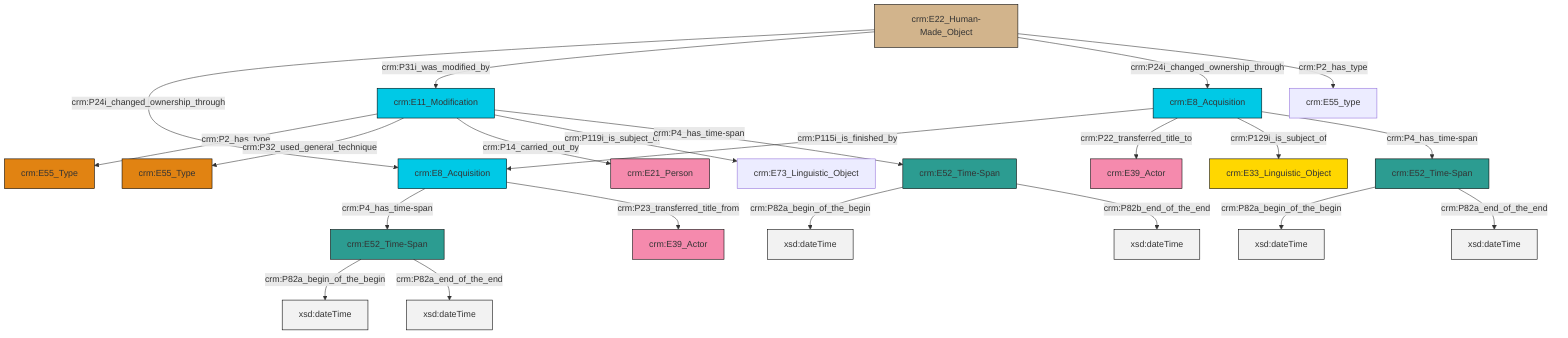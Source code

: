 graph TD
classDef Literal fill:#f2f2f2,stroke:#000000;
classDef CRM_Entity fill:#FFFFFF,stroke:#000000;
classDef Temporal_Entity fill:#00C9E6, stroke:#000000;
classDef Type fill:#E18312, stroke:#000000;
classDef Time-Span fill:#2C9C91, stroke:#000000;
classDef Appellation fill:#FFEB7F, stroke:#000000;
classDef Place fill:#008836, stroke:#000000;
classDef Persistent_Item fill:#B266B2, stroke:#000000;
classDef Conceptual_Object fill:#FFD700, stroke:#000000;
classDef Physical_Thing fill:#D2B48C, stroke:#000000;
classDef Actor fill:#f58aad, stroke:#000000;
classDef PC_Classes fill:#4ce600, stroke:#000000;
classDef Multi fill:#cccccc,stroke:#000000;

2["crm:E52_Time-Span"]:::Time-Span -->|crm:P82a_begin_of_the_begin| 3[xsd:dateTime]:::Literal
6["crm:E52_Time-Span"]:::Time-Span -->|crm:P82a_begin_of_the_begin| 7[xsd:dateTime]:::Literal
2["crm:E52_Time-Span"]:::Time-Span -->|crm:P82b_end_of_the_end| 8[xsd:dateTime]:::Literal
9["crm:E8_Acquisition"]:::Temporal_Entity -->|crm:P115i_is_finished_by| 10["crm:E8_Acquisition"]:::Temporal_Entity
11["crm:E11_Modification"]:::Temporal_Entity -->|crm:P2_has_type| 12["crm:E55_Type"]:::Type
13["crm:E22_Human-Made_Object"]:::Physical_Thing -->|crm:P24i_changed_ownership_through| 10["crm:E8_Acquisition"]:::Temporal_Entity
9["crm:E8_Acquisition"]:::Temporal_Entity -->|crm:P22_transferred_title_to| 15["crm:E39_Actor"]:::Actor
16["crm:E52_Time-Span"]:::Time-Span -->|crm:P82a_begin_of_the_begin| 17[xsd:dateTime]:::Literal
11["crm:E11_Modification"]:::Temporal_Entity -->|crm:P32_used_general_technique| 4["crm:E55_Type"]:::Type
10["crm:E8_Acquisition"]:::Temporal_Entity -->|crm:P4_has_time-span| 6["crm:E52_Time-Span"]:::Time-Span
16["crm:E52_Time-Span"]:::Time-Span -->|crm:P82a_end_of_the_end| 20[xsd:dateTime]:::Literal
13["crm:E22_Human-Made_Object"]:::Physical_Thing -->|crm:P31i_was_modified_by| 11["crm:E11_Modification"]:::Temporal_Entity
11["crm:E11_Modification"]:::Temporal_Entity -->|crm:P14_carried_out_by| 18["crm:E21_Person"]:::Actor
13["crm:E22_Human-Made_Object"]:::Physical_Thing -->|crm:P24i_changed_ownership_through| 9["crm:E8_Acquisition"]:::Temporal_Entity
10["crm:E8_Acquisition"]:::Temporal_Entity -->|crm:P23_transferred_title_from| 25["crm:E39_Actor"]:::Actor
13["crm:E22_Human-Made_Object"]:::Physical_Thing -->|crm:P2_has_type| 0["crm:E55_type"]:::Default
11["crm:E11_Modification"]:::Temporal_Entity -->|crm:P119i_is_subject_of| 28["crm:E73_Linguistic_Object"]:::Default
6["crm:E52_Time-Span"]:::Time-Span -->|crm:P82a_end_of_the_end| 29[xsd:dateTime]:::Literal
9["crm:E8_Acquisition"]:::Temporal_Entity -->|crm:P129i_is_subject_of| 30["crm:E33_Linguistic_Object"]:::Conceptual_Object
9["crm:E8_Acquisition"]:::Temporal_Entity -->|crm:P4_has_time-span| 16["crm:E52_Time-Span"]:::Time-Span
11["crm:E11_Modification"]:::Temporal_Entity -->|crm:P4_has_time-span| 2["crm:E52_Time-Span"]:::Time-Span